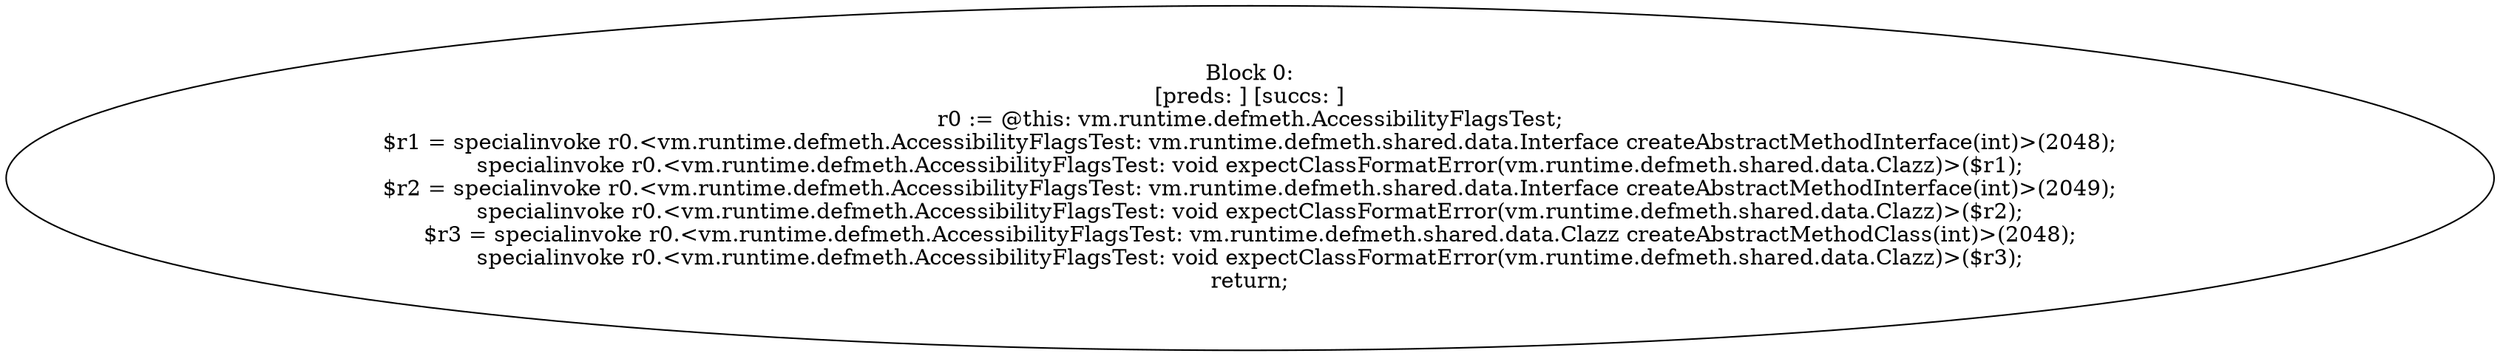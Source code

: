 digraph "unitGraph" {
    "Block 0:
[preds: ] [succs: ]
r0 := @this: vm.runtime.defmeth.AccessibilityFlagsTest;
$r1 = specialinvoke r0.<vm.runtime.defmeth.AccessibilityFlagsTest: vm.runtime.defmeth.shared.data.Interface createAbstractMethodInterface(int)>(2048);
specialinvoke r0.<vm.runtime.defmeth.AccessibilityFlagsTest: void expectClassFormatError(vm.runtime.defmeth.shared.data.Clazz)>($r1);
$r2 = specialinvoke r0.<vm.runtime.defmeth.AccessibilityFlagsTest: vm.runtime.defmeth.shared.data.Interface createAbstractMethodInterface(int)>(2049);
specialinvoke r0.<vm.runtime.defmeth.AccessibilityFlagsTest: void expectClassFormatError(vm.runtime.defmeth.shared.data.Clazz)>($r2);
$r3 = specialinvoke r0.<vm.runtime.defmeth.AccessibilityFlagsTest: vm.runtime.defmeth.shared.data.Clazz createAbstractMethodClass(int)>(2048);
specialinvoke r0.<vm.runtime.defmeth.AccessibilityFlagsTest: void expectClassFormatError(vm.runtime.defmeth.shared.data.Clazz)>($r3);
return;
"
}

